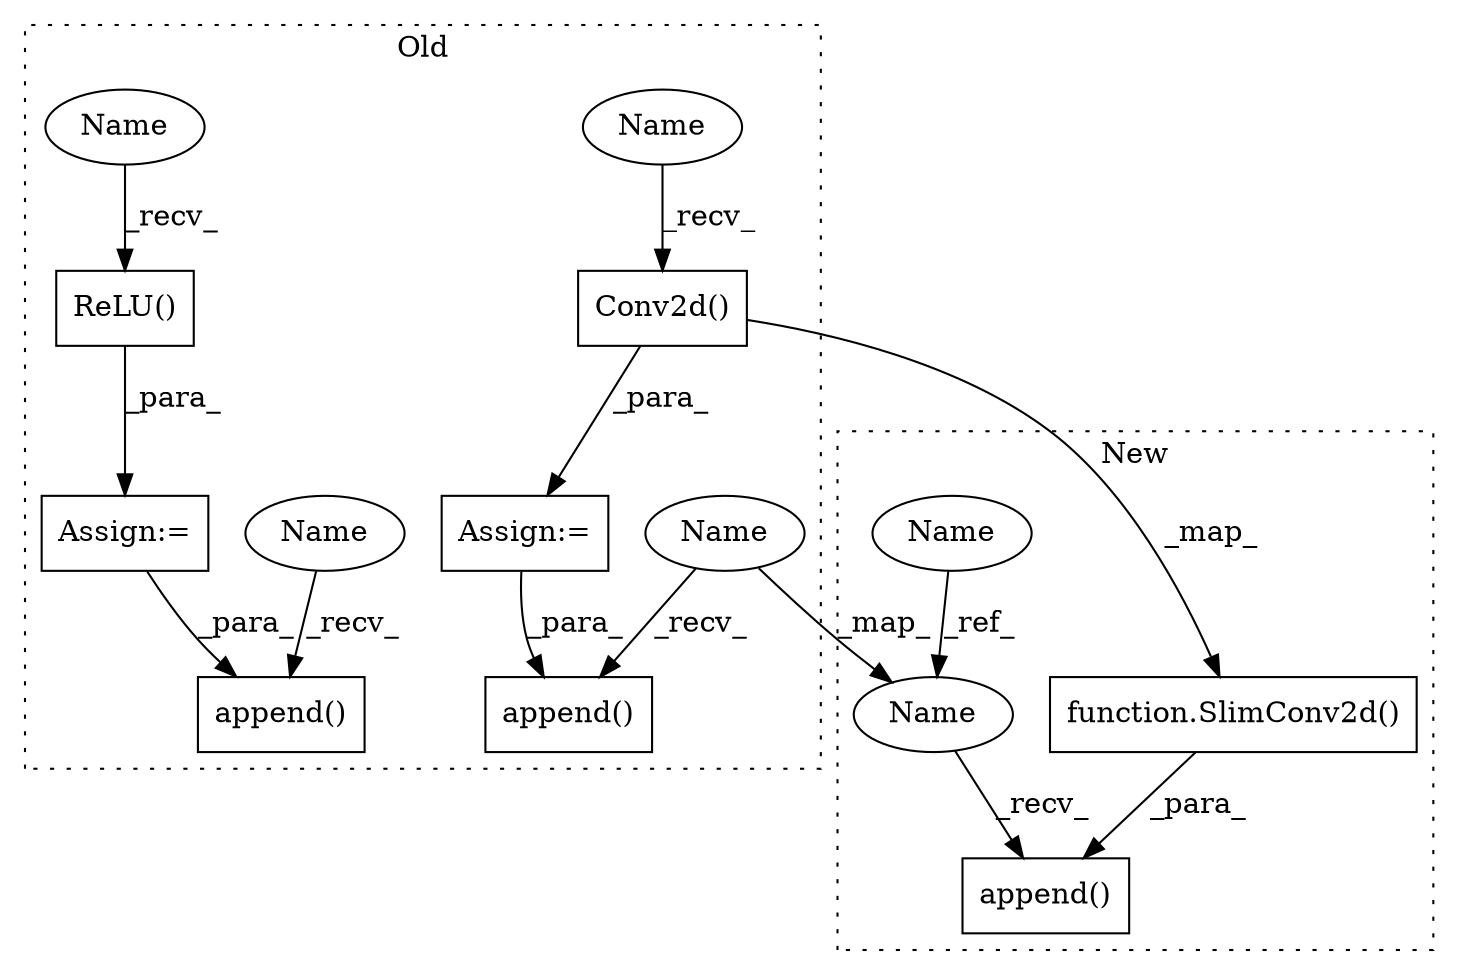 digraph G {
subgraph cluster0 {
1 [label="ReLU()" a="75" s="3162" l="9" shape="box"];
3 [label="Assign:=" a="68" s="3159" l="3" shape="box"];
4 [label="Conv2d()" a="75" s="2662" l="474" shape="box"];
6 [label="append()" a="75" s="3348,3368" l="14,1" shape="box"];
8 [label="append()" a="75" s="3310,3330" l="14,1" shape="box"];
9 [label="Assign:=" a="68" s="2659" l="3" shape="box"];
11 [label="Name" a="87" s="2662" l="2" shape="ellipse"];
12 [label="Name" a="87" s="3162" l="2" shape="ellipse"];
13 [label="Name" a="87" s="3310" l="6" shape="ellipse"];
14 [label="Name" a="87" s="3348" l="6" shape="ellipse"];
label = "Old";
style="dotted";
}
subgraph cluster1 {
2 [label="append()" a="75" s="2665,3248" l="35,18" shape="box"];
5 [label="function.SlimConv2d()" a="75" s="2700" l="548" shape="box"];
7 [label="Name" a="87" s="1889" l="6" shape="ellipse"];
10 [label="Name" a="87" s="2665" l="6" shape="ellipse"];
label = "New";
style="dotted";
}
1 -> 3 [label="_para_"];
3 -> 6 [label="_para_"];
4 -> 9 [label="_para_"];
4 -> 5 [label="_map_"];
5 -> 2 [label="_para_"];
7 -> 10 [label="_ref_"];
9 -> 8 [label="_para_"];
10 -> 2 [label="_recv_"];
11 -> 4 [label="_recv_"];
12 -> 1 [label="_recv_"];
13 -> 8 [label="_recv_"];
13 -> 10 [label="_map_"];
14 -> 6 [label="_recv_"];
}